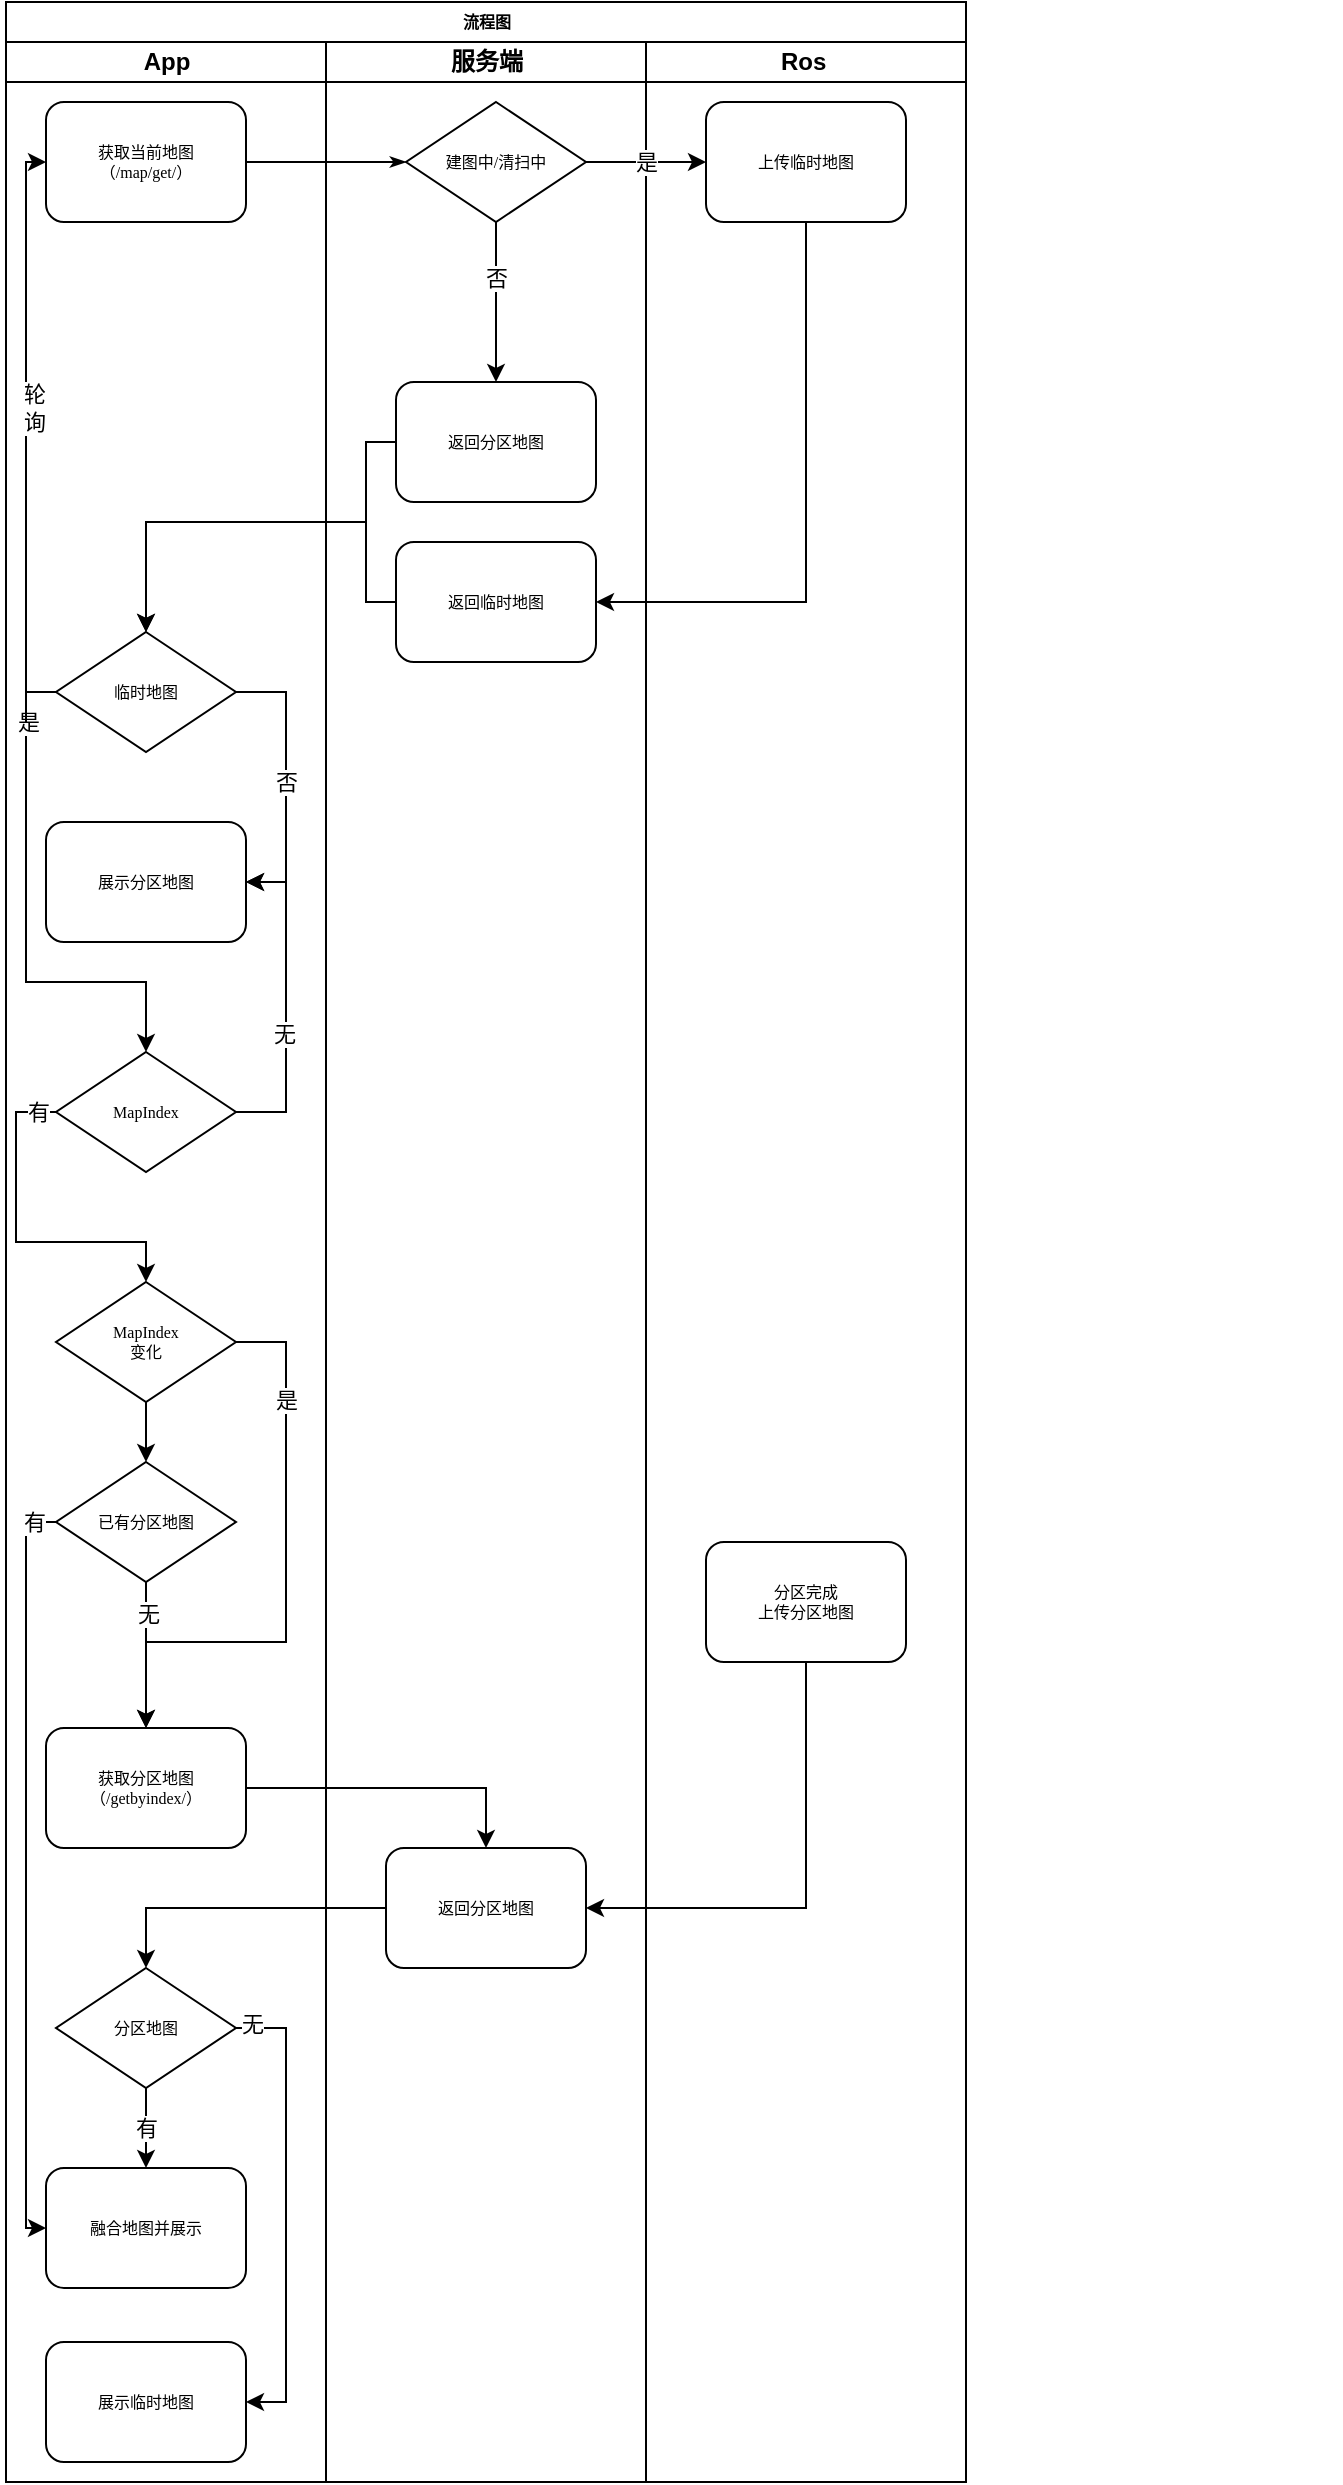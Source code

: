 <mxfile version="20.2.3" type="github">
  <diagram name="Page-1" id="74e2e168-ea6b-b213-b513-2b3c1d86103e">
    <mxGraphModel dx="1426" dy="743" grid="1" gridSize="10" guides="1" tooltips="1" connect="1" arrows="1" fold="1" page="1" pageScale="1" pageWidth="1100" pageHeight="850" background="none" math="0" shadow="0">
      <root>
        <mxCell id="0" />
        <mxCell id="1" parent="0" />
        <mxCell id="77e6c97f196da883-1" value="流程图" style="swimlane;html=1;childLayout=stackLayout;startSize=20;rounded=0;shadow=0;labelBackgroundColor=none;strokeWidth=1;fontFamily=Verdana;fontSize=8;align=center;" parent="1" vertex="1">
          <mxGeometry x="310" y="30" width="480" height="1240" as="geometry" />
        </mxCell>
        <mxCell id="77e6c97f196da883-26" style="edgeStyle=orthogonalEdgeStyle;rounded=1;html=1;labelBackgroundColor=none;startArrow=none;startFill=0;startSize=5;endArrow=classicThin;endFill=1;endSize=5;jettySize=auto;orthogonalLoop=1;strokeWidth=1;fontFamily=Verdana;fontSize=8;entryX=0;entryY=0.5;entryDx=0;entryDy=0;" parent="77e6c97f196da883-1" source="77e6c97f196da883-8" target="XfeK8-M2cs3fSpEW-vlW-1" edge="1">
          <mxGeometry relative="1" as="geometry" />
        </mxCell>
        <mxCell id="77e6c97f196da883-40" style="edgeStyle=orthogonalEdgeStyle;rounded=1;html=1;labelBackgroundColor=none;startArrow=none;startFill=0;startSize=5;endArrow=classicThin;endFill=1;endSize=5;jettySize=auto;orthogonalLoop=1;strokeWidth=1;fontFamily=Verdana;fontSize=8" parent="77e6c97f196da883-1" edge="1">
          <mxGeometry relative="1" as="geometry">
            <mxPoint x="660" y="20" as="sourcePoint" />
            <mxPoint x="660" y="20" as="targetPoint" />
          </mxGeometry>
        </mxCell>
        <mxCell id="77e6c97f196da883-2" value="App" style="swimlane;html=1;startSize=20;" parent="77e6c97f196da883-1" vertex="1">
          <mxGeometry y="20" width="160" height="1220" as="geometry" />
        </mxCell>
        <mxCell id="77e6c97f196da883-8" value="获取当前地图&lt;br&gt;（/map/get/）" style="rounded=1;whiteSpace=wrap;html=1;shadow=0;labelBackgroundColor=none;strokeWidth=1;fontFamily=Verdana;fontSize=8;align=center;" parent="77e6c97f196da883-2" vertex="1">
          <mxGeometry x="20" y="30" width="100" height="60" as="geometry" />
        </mxCell>
        <mxCell id="XfeK8-M2cs3fSpEW-vlW-39" style="edgeStyle=orthogonalEdgeStyle;rounded=0;orthogonalLoop=1;jettySize=auto;html=1;exitX=1;exitY=0.5;exitDx=0;exitDy=0;entryX=1;entryY=0.5;entryDx=0;entryDy=0;" edge="1" parent="77e6c97f196da883-2" source="XfeK8-M2cs3fSpEW-vlW-7" target="XfeK8-M2cs3fSpEW-vlW-12">
          <mxGeometry relative="1" as="geometry" />
        </mxCell>
        <mxCell id="XfeK8-M2cs3fSpEW-vlW-43" value="否" style="edgeLabel;html=1;align=center;verticalAlign=middle;resizable=0;points=[];" vertex="1" connectable="0" parent="XfeK8-M2cs3fSpEW-vlW-39">
          <mxGeometry x="-0.915" y="2" relative="1" as="geometry">
            <mxPoint x="19" y="47" as="offset" />
          </mxGeometry>
        </mxCell>
        <mxCell id="XfeK8-M2cs3fSpEW-vlW-63" style="edgeStyle=orthogonalEdgeStyle;rounded=0;orthogonalLoop=1;jettySize=auto;html=1;exitX=0;exitY=0.5;exitDx=0;exitDy=0;entryX=0.5;entryY=0;entryDx=0;entryDy=0;" edge="1" parent="77e6c97f196da883-2" source="XfeK8-M2cs3fSpEW-vlW-7" target="XfeK8-M2cs3fSpEW-vlW-19">
          <mxGeometry relative="1" as="geometry">
            <Array as="points">
              <mxPoint x="10" y="325" />
              <mxPoint x="10" y="470" />
              <mxPoint x="70" y="470" />
            </Array>
          </mxGeometry>
        </mxCell>
        <mxCell id="XfeK8-M2cs3fSpEW-vlW-65" value="是" style="edgeLabel;html=1;align=center;verticalAlign=middle;resizable=0;points=[];" vertex="1" connectable="0" parent="XfeK8-M2cs3fSpEW-vlW-63">
          <mxGeometry x="-0.917" y="-1" relative="1" as="geometry">
            <mxPoint x="-4" y="16" as="offset" />
          </mxGeometry>
        </mxCell>
        <mxCell id="XfeK8-M2cs3fSpEW-vlW-66" style="edgeStyle=orthogonalEdgeStyle;rounded=0;orthogonalLoop=1;jettySize=auto;html=1;entryX=0;entryY=0.5;entryDx=0;entryDy=0;" edge="1" parent="77e6c97f196da883-2" target="77e6c97f196da883-8">
          <mxGeometry relative="1" as="geometry">
            <mxPoint x="10" y="340" as="sourcePoint" />
            <Array as="points">
              <mxPoint x="10" y="325" />
              <mxPoint x="10" y="60" />
            </Array>
          </mxGeometry>
        </mxCell>
        <mxCell id="XfeK8-M2cs3fSpEW-vlW-67" value="轮&lt;br&gt;询" style="edgeLabel;html=1;align=center;verticalAlign=middle;resizable=0;points=[];" vertex="1" connectable="0" parent="XfeK8-M2cs3fSpEW-vlW-66">
          <mxGeometry x="0.083" y="-4" relative="1" as="geometry">
            <mxPoint as="offset" />
          </mxGeometry>
        </mxCell>
        <mxCell id="XfeK8-M2cs3fSpEW-vlW-7" value="临时地图" style="rhombus;whiteSpace=wrap;html=1;rounded=0;shadow=0;labelBackgroundColor=none;strokeWidth=1;fontFamily=Verdana;fontSize=8;align=center;" vertex="1" parent="77e6c97f196da883-2">
          <mxGeometry x="25" y="295" width="90" height="60" as="geometry" />
        </mxCell>
        <mxCell id="XfeK8-M2cs3fSpEW-vlW-12" value="展示分区地图" style="rounded=1;whiteSpace=wrap;html=1;shadow=0;labelBackgroundColor=none;strokeWidth=1;fontFamily=Verdana;fontSize=8;align=center;" vertex="1" parent="77e6c97f196da883-2">
          <mxGeometry x="20" y="390" width="100" height="60" as="geometry" />
        </mxCell>
        <mxCell id="XfeK8-M2cs3fSpEW-vlW-40" style="edgeStyle=orthogonalEdgeStyle;rounded=0;orthogonalLoop=1;jettySize=auto;html=1;exitX=0;exitY=0.5;exitDx=0;exitDy=0;entryX=0.5;entryY=0;entryDx=0;entryDy=0;" edge="1" parent="77e6c97f196da883-2" source="XfeK8-M2cs3fSpEW-vlW-19" target="XfeK8-M2cs3fSpEW-vlW-52">
          <mxGeometry relative="1" as="geometry">
            <Array as="points">
              <mxPoint x="5" y="535" />
              <mxPoint x="5" y="600" />
              <mxPoint x="70" y="600" />
            </Array>
          </mxGeometry>
        </mxCell>
        <mxCell id="XfeK8-M2cs3fSpEW-vlW-42" value="有" style="edgeLabel;html=1;align=center;verticalAlign=middle;resizable=0;points=[];" vertex="1" connectable="0" parent="XfeK8-M2cs3fSpEW-vlW-40">
          <mxGeometry x="-0.887" y="-3" relative="1" as="geometry">
            <mxPoint y="3" as="offset" />
          </mxGeometry>
        </mxCell>
        <mxCell id="XfeK8-M2cs3fSpEW-vlW-68" style="edgeStyle=orthogonalEdgeStyle;rounded=0;orthogonalLoop=1;jettySize=auto;html=1;exitX=1;exitY=0.5;exitDx=0;exitDy=0;entryX=1;entryY=0.5;entryDx=0;entryDy=0;" edge="1" parent="77e6c97f196da883-2" source="XfeK8-M2cs3fSpEW-vlW-19" target="XfeK8-M2cs3fSpEW-vlW-12">
          <mxGeometry relative="1" as="geometry">
            <Array as="points">
              <mxPoint x="140" y="535" />
              <mxPoint x="140" y="420" />
            </Array>
          </mxGeometry>
        </mxCell>
        <mxCell id="XfeK8-M2cs3fSpEW-vlW-69" value="无" style="edgeLabel;html=1;align=center;verticalAlign=middle;resizable=0;points=[];" vertex="1" connectable="0" parent="XfeK8-M2cs3fSpEW-vlW-68">
          <mxGeometry x="-0.2" y="1" relative="1" as="geometry">
            <mxPoint as="offset" />
          </mxGeometry>
        </mxCell>
        <mxCell id="XfeK8-M2cs3fSpEW-vlW-19" value="MapIndex" style="rhombus;whiteSpace=wrap;html=1;rounded=0;shadow=0;labelBackgroundColor=none;strokeWidth=1;fontFamily=Verdana;fontSize=8;align=center;" vertex="1" parent="77e6c97f196da883-2">
          <mxGeometry x="25" y="505" width="90" height="60" as="geometry" />
        </mxCell>
        <mxCell id="XfeK8-M2cs3fSpEW-vlW-29" value="获取分区地图&lt;br&gt;（/getbyindex/）" style="rounded=1;whiteSpace=wrap;html=1;shadow=0;labelBackgroundColor=none;strokeWidth=1;fontFamily=Verdana;fontSize=8;align=center;" vertex="1" parent="77e6c97f196da883-2">
          <mxGeometry x="20" y="843" width="100" height="60" as="geometry" />
        </mxCell>
        <mxCell id="XfeK8-M2cs3fSpEW-vlW-32" value="分区地图" style="rhombus;whiteSpace=wrap;html=1;rounded=0;shadow=0;labelBackgroundColor=none;strokeWidth=1;fontFamily=Verdana;fontSize=8;align=center;" vertex="1" parent="77e6c97f196da883-2">
          <mxGeometry x="25" y="963" width="90" height="60" as="geometry" />
        </mxCell>
        <mxCell id="XfeK8-M2cs3fSpEW-vlW-46" value="融合地图并展示" style="rounded=1;whiteSpace=wrap;html=1;shadow=0;labelBackgroundColor=none;strokeWidth=1;fontFamily=Verdana;fontSize=8;align=center;" vertex="1" parent="77e6c97f196da883-2">
          <mxGeometry x="20" y="1063" width="100" height="60" as="geometry" />
        </mxCell>
        <mxCell id="XfeK8-M2cs3fSpEW-vlW-44" value="有" style="edgeStyle=orthogonalEdgeStyle;rounded=0;orthogonalLoop=1;jettySize=auto;html=1;exitX=0.5;exitY=1;exitDx=0;exitDy=0;entryX=0.5;entryY=0;entryDx=0;entryDy=0;" edge="1" parent="77e6c97f196da883-2" source="XfeK8-M2cs3fSpEW-vlW-32" target="XfeK8-M2cs3fSpEW-vlW-46">
          <mxGeometry relative="1" as="geometry">
            <mxPoint x="70" y="1053" as="targetPoint" />
          </mxGeometry>
        </mxCell>
        <mxCell id="XfeK8-M2cs3fSpEW-vlW-50" value="展示临时地图" style="rounded=1;whiteSpace=wrap;html=1;shadow=0;labelBackgroundColor=none;strokeWidth=1;fontFamily=Verdana;fontSize=8;align=center;" vertex="1" parent="77e6c97f196da883-2">
          <mxGeometry x="20" y="1150" width="100" height="60" as="geometry" />
        </mxCell>
        <mxCell id="XfeK8-M2cs3fSpEW-vlW-48" style="edgeStyle=orthogonalEdgeStyle;rounded=0;orthogonalLoop=1;jettySize=auto;html=1;exitX=1;exitY=0.5;exitDx=0;exitDy=0;entryX=1;entryY=0.5;entryDx=0;entryDy=0;" edge="1" parent="77e6c97f196da883-2" source="XfeK8-M2cs3fSpEW-vlW-32" target="XfeK8-M2cs3fSpEW-vlW-50">
          <mxGeometry relative="1" as="geometry">
            <mxPoint x="140" y="1203" as="targetPoint" />
          </mxGeometry>
        </mxCell>
        <mxCell id="XfeK8-M2cs3fSpEW-vlW-49" value="无" style="edgeLabel;html=1;align=center;verticalAlign=middle;resizable=0;points=[];" vertex="1" connectable="0" parent="XfeK8-M2cs3fSpEW-vlW-48">
          <mxGeometry x="-0.932" y="2" relative="1" as="geometry">
            <mxPoint as="offset" />
          </mxGeometry>
        </mxCell>
        <mxCell id="XfeK8-M2cs3fSpEW-vlW-56" style="edgeStyle=orthogonalEdgeStyle;rounded=0;orthogonalLoop=1;jettySize=auto;html=1;exitX=1;exitY=0.5;exitDx=0;exitDy=0;entryX=0.5;entryY=0;entryDx=0;entryDy=0;" edge="1" parent="77e6c97f196da883-2" source="XfeK8-M2cs3fSpEW-vlW-52" target="XfeK8-M2cs3fSpEW-vlW-29">
          <mxGeometry relative="1" as="geometry">
            <Array as="points">
              <mxPoint x="140" y="650" />
              <mxPoint x="140" y="800" />
              <mxPoint x="70" y="800" />
            </Array>
          </mxGeometry>
        </mxCell>
        <mxCell id="XfeK8-M2cs3fSpEW-vlW-57" value="是" style="edgeLabel;html=1;align=center;verticalAlign=middle;resizable=0;points=[];" vertex="1" connectable="0" parent="XfeK8-M2cs3fSpEW-vlW-56">
          <mxGeometry x="-0.626" relative="1" as="geometry">
            <mxPoint as="offset" />
          </mxGeometry>
        </mxCell>
        <mxCell id="XfeK8-M2cs3fSpEW-vlW-58" style="edgeStyle=orthogonalEdgeStyle;rounded=0;orthogonalLoop=1;jettySize=auto;html=1;exitX=0.5;exitY=1;exitDx=0;exitDy=0;entryX=0.5;entryY=0;entryDx=0;entryDy=0;" edge="1" parent="77e6c97f196da883-2" source="XfeK8-M2cs3fSpEW-vlW-52" target="XfeK8-M2cs3fSpEW-vlW-55">
          <mxGeometry relative="1" as="geometry" />
        </mxCell>
        <mxCell id="XfeK8-M2cs3fSpEW-vlW-52" value="MapIndex&lt;br&gt;变化" style="rhombus;whiteSpace=wrap;html=1;rounded=0;shadow=0;labelBackgroundColor=none;strokeWidth=1;fontFamily=Verdana;fontSize=8;align=center;" vertex="1" parent="77e6c97f196da883-2">
          <mxGeometry x="25" y="620" width="90" height="60" as="geometry" />
        </mxCell>
        <mxCell id="XfeK8-M2cs3fSpEW-vlW-59" style="edgeStyle=orthogonalEdgeStyle;rounded=0;orthogonalLoop=1;jettySize=auto;html=1;exitX=0.5;exitY=1;exitDx=0;exitDy=0;entryX=0.5;entryY=0;entryDx=0;entryDy=0;" edge="1" parent="77e6c97f196da883-2" source="XfeK8-M2cs3fSpEW-vlW-55" target="XfeK8-M2cs3fSpEW-vlW-29">
          <mxGeometry relative="1" as="geometry" />
        </mxCell>
        <mxCell id="XfeK8-M2cs3fSpEW-vlW-62" value="无" style="edgeLabel;html=1;align=center;verticalAlign=middle;resizable=0;points=[];" vertex="1" connectable="0" parent="XfeK8-M2cs3fSpEW-vlW-59">
          <mxGeometry x="-0.562" y="1" relative="1" as="geometry">
            <mxPoint as="offset" />
          </mxGeometry>
        </mxCell>
        <mxCell id="XfeK8-M2cs3fSpEW-vlW-60" style="edgeStyle=orthogonalEdgeStyle;rounded=0;orthogonalLoop=1;jettySize=auto;html=1;exitX=0;exitY=0.5;exitDx=0;exitDy=0;entryX=0;entryY=0.5;entryDx=0;entryDy=0;" edge="1" parent="77e6c97f196da883-2" source="XfeK8-M2cs3fSpEW-vlW-55" target="XfeK8-M2cs3fSpEW-vlW-46">
          <mxGeometry relative="1" as="geometry">
            <Array as="points">
              <mxPoint x="10" y="740" />
              <mxPoint x="10" y="1093" />
            </Array>
          </mxGeometry>
        </mxCell>
        <mxCell id="XfeK8-M2cs3fSpEW-vlW-61" value="有" style="edgeLabel;html=1;align=center;verticalAlign=middle;resizable=0;points=[];" vertex="1" connectable="0" parent="XfeK8-M2cs3fSpEW-vlW-60">
          <mxGeometry x="-0.938" relative="1" as="geometry">
            <mxPoint as="offset" />
          </mxGeometry>
        </mxCell>
        <mxCell id="XfeK8-M2cs3fSpEW-vlW-55" value="已有分区地图" style="rhombus;whiteSpace=wrap;html=1;rounded=0;shadow=0;labelBackgroundColor=none;strokeWidth=1;fontFamily=Verdana;fontSize=8;align=center;" vertex="1" parent="77e6c97f196da883-2">
          <mxGeometry x="25" y="710" width="90" height="60" as="geometry" />
        </mxCell>
        <mxCell id="77e6c97f196da883-3" value="服务端" style="swimlane;html=1;startSize=20;" parent="77e6c97f196da883-1" vertex="1">
          <mxGeometry x="160" y="20" width="160" height="1220" as="geometry" />
        </mxCell>
        <mxCell id="77e6c97f196da883-11" value="返回分区地图" style="rounded=1;whiteSpace=wrap;html=1;shadow=0;labelBackgroundColor=none;strokeWidth=1;fontFamily=Verdana;fontSize=8;align=center;" parent="77e6c97f196da883-3" vertex="1">
          <mxGeometry x="35" y="170" width="100" height="60" as="geometry" />
        </mxCell>
        <mxCell id="XfeK8-M2cs3fSpEW-vlW-8" style="edgeStyle=orthogonalEdgeStyle;rounded=0;orthogonalLoop=1;jettySize=auto;html=1;exitX=0.5;exitY=1;exitDx=0;exitDy=0;entryX=0.5;entryY=0;entryDx=0;entryDy=0;" edge="1" parent="77e6c97f196da883-3" source="XfeK8-M2cs3fSpEW-vlW-1" target="77e6c97f196da883-11">
          <mxGeometry relative="1" as="geometry" />
        </mxCell>
        <mxCell id="XfeK8-M2cs3fSpEW-vlW-16" value="否" style="edgeLabel;html=1;align=center;verticalAlign=middle;resizable=0;points=[];" vertex="1" connectable="0" parent="XfeK8-M2cs3fSpEW-vlW-8">
          <mxGeometry x="-0.3" relative="1" as="geometry">
            <mxPoint as="offset" />
          </mxGeometry>
        </mxCell>
        <mxCell id="XfeK8-M2cs3fSpEW-vlW-1" value="建图中/清扫中" style="rhombus;whiteSpace=wrap;html=1;rounded=0;shadow=0;labelBackgroundColor=none;strokeWidth=1;fontFamily=Verdana;fontSize=8;align=center;" vertex="1" parent="77e6c97f196da883-3">
          <mxGeometry x="40" y="30" width="90" height="60" as="geometry" />
        </mxCell>
        <mxCell id="XfeK8-M2cs3fSpEW-vlW-6" value="返回临时地图" style="rounded=1;whiteSpace=wrap;html=1;shadow=0;labelBackgroundColor=none;strokeWidth=1;fontFamily=Verdana;fontSize=8;align=center;" vertex="1" parent="77e6c97f196da883-3">
          <mxGeometry x="35" y="250" width="100" height="60" as="geometry" />
        </mxCell>
        <mxCell id="XfeK8-M2cs3fSpEW-vlW-30" value="返回分区地图" style="rounded=1;whiteSpace=wrap;html=1;shadow=0;labelBackgroundColor=none;strokeWidth=1;fontFamily=Verdana;fontSize=8;align=center;" vertex="1" parent="77e6c97f196da883-3">
          <mxGeometry x="30" y="903" width="100" height="60" as="geometry" />
        </mxCell>
        <mxCell id="77e6c97f196da883-4" value="Ros&amp;nbsp;" style="swimlane;html=1;startSize=20;" parent="77e6c97f196da883-1" vertex="1">
          <mxGeometry x="320" y="20" width="160" height="1220" as="geometry" />
        </mxCell>
        <mxCell id="XfeK8-M2cs3fSpEW-vlW-2" value="上传临时地图" style="rounded=1;whiteSpace=wrap;html=1;shadow=0;labelBackgroundColor=none;strokeWidth=1;fontFamily=Verdana;fontSize=8;align=center;" vertex="1" parent="77e6c97f196da883-4">
          <mxGeometry x="30" y="30" width="100" height="60" as="geometry" />
        </mxCell>
        <mxCell id="XfeK8-M2cs3fSpEW-vlW-34" value="分区完成&lt;br&gt;上传分区地图" style="rounded=1;whiteSpace=wrap;html=1;shadow=0;labelBackgroundColor=none;strokeWidth=1;fontFamily=Verdana;fontSize=8;align=center;" vertex="1" parent="77e6c97f196da883-4">
          <mxGeometry x="30" y="750" width="100" height="60" as="geometry" />
        </mxCell>
        <mxCell id="XfeK8-M2cs3fSpEW-vlW-5" value="是" style="edgeStyle=orthogonalEdgeStyle;rounded=0;orthogonalLoop=1;jettySize=auto;html=1;exitX=1;exitY=0.5;exitDx=0;exitDy=0;" edge="1" parent="77e6c97f196da883-1" source="XfeK8-M2cs3fSpEW-vlW-1" target="XfeK8-M2cs3fSpEW-vlW-2">
          <mxGeometry relative="1" as="geometry" />
        </mxCell>
        <mxCell id="XfeK8-M2cs3fSpEW-vlW-4" value="" style="edgeStyle=orthogonalEdgeStyle;rounded=0;orthogonalLoop=1;jettySize=auto;html=1;entryX=1;entryY=0.5;entryDx=0;entryDy=0;exitX=0.5;exitY=1;exitDx=0;exitDy=0;" edge="1" parent="77e6c97f196da883-1" source="XfeK8-M2cs3fSpEW-vlW-2" target="XfeK8-M2cs3fSpEW-vlW-6">
          <mxGeometry relative="1" as="geometry">
            <mxPoint x="400" y="150" as="targetPoint" />
          </mxGeometry>
        </mxCell>
        <mxCell id="XfeK8-M2cs3fSpEW-vlW-9" style="edgeStyle=orthogonalEdgeStyle;rounded=0;orthogonalLoop=1;jettySize=auto;html=1;exitX=0;exitY=0.5;exitDx=0;exitDy=0;entryX=0.5;entryY=0;entryDx=0;entryDy=0;" edge="1" parent="77e6c97f196da883-1" source="77e6c97f196da883-11" target="XfeK8-M2cs3fSpEW-vlW-7">
          <mxGeometry relative="1" as="geometry">
            <Array as="points">
              <mxPoint x="180" y="220" />
              <mxPoint x="180" y="260" />
              <mxPoint x="70" y="260" />
            </Array>
          </mxGeometry>
        </mxCell>
        <mxCell id="XfeK8-M2cs3fSpEW-vlW-10" style="edgeStyle=orthogonalEdgeStyle;rounded=0;orthogonalLoop=1;jettySize=auto;html=1;exitX=0;exitY=0.5;exitDx=0;exitDy=0;entryX=0.5;entryY=0;entryDx=0;entryDy=0;" edge="1" parent="77e6c97f196da883-1" source="XfeK8-M2cs3fSpEW-vlW-6" target="XfeK8-M2cs3fSpEW-vlW-7">
          <mxGeometry relative="1" as="geometry">
            <Array as="points">
              <mxPoint x="180" y="300" />
              <mxPoint x="180" y="260" />
              <mxPoint x="70" y="260" />
            </Array>
          </mxGeometry>
        </mxCell>
        <mxCell id="XfeK8-M2cs3fSpEW-vlW-31" style="edgeStyle=orthogonalEdgeStyle;rounded=0;orthogonalLoop=1;jettySize=auto;html=1;exitX=1;exitY=0.5;exitDx=0;exitDy=0;entryX=0.5;entryY=0;entryDx=0;entryDy=0;" edge="1" parent="77e6c97f196da883-1" source="XfeK8-M2cs3fSpEW-vlW-29" target="XfeK8-M2cs3fSpEW-vlW-30">
          <mxGeometry relative="1" as="geometry" />
        </mxCell>
        <mxCell id="XfeK8-M2cs3fSpEW-vlW-33" style="edgeStyle=orthogonalEdgeStyle;rounded=0;orthogonalLoop=1;jettySize=auto;html=1;exitX=0;exitY=0.5;exitDx=0;exitDy=0;entryX=0.5;entryY=0;entryDx=0;entryDy=0;" edge="1" parent="77e6c97f196da883-1" source="XfeK8-M2cs3fSpEW-vlW-30" target="XfeK8-M2cs3fSpEW-vlW-32">
          <mxGeometry relative="1" as="geometry" />
        </mxCell>
        <mxCell id="XfeK8-M2cs3fSpEW-vlW-41" style="edgeStyle=orthogonalEdgeStyle;rounded=0;orthogonalLoop=1;jettySize=auto;html=1;exitX=0.5;exitY=1;exitDx=0;exitDy=0;entryX=1;entryY=0.5;entryDx=0;entryDy=0;" edge="1" parent="77e6c97f196da883-1" source="XfeK8-M2cs3fSpEW-vlW-34" target="XfeK8-M2cs3fSpEW-vlW-30">
          <mxGeometry relative="1" as="geometry">
            <mxPoint x="400" y="650" as="sourcePoint" />
          </mxGeometry>
        </mxCell>
      </root>
    </mxGraphModel>
  </diagram>
</mxfile>
